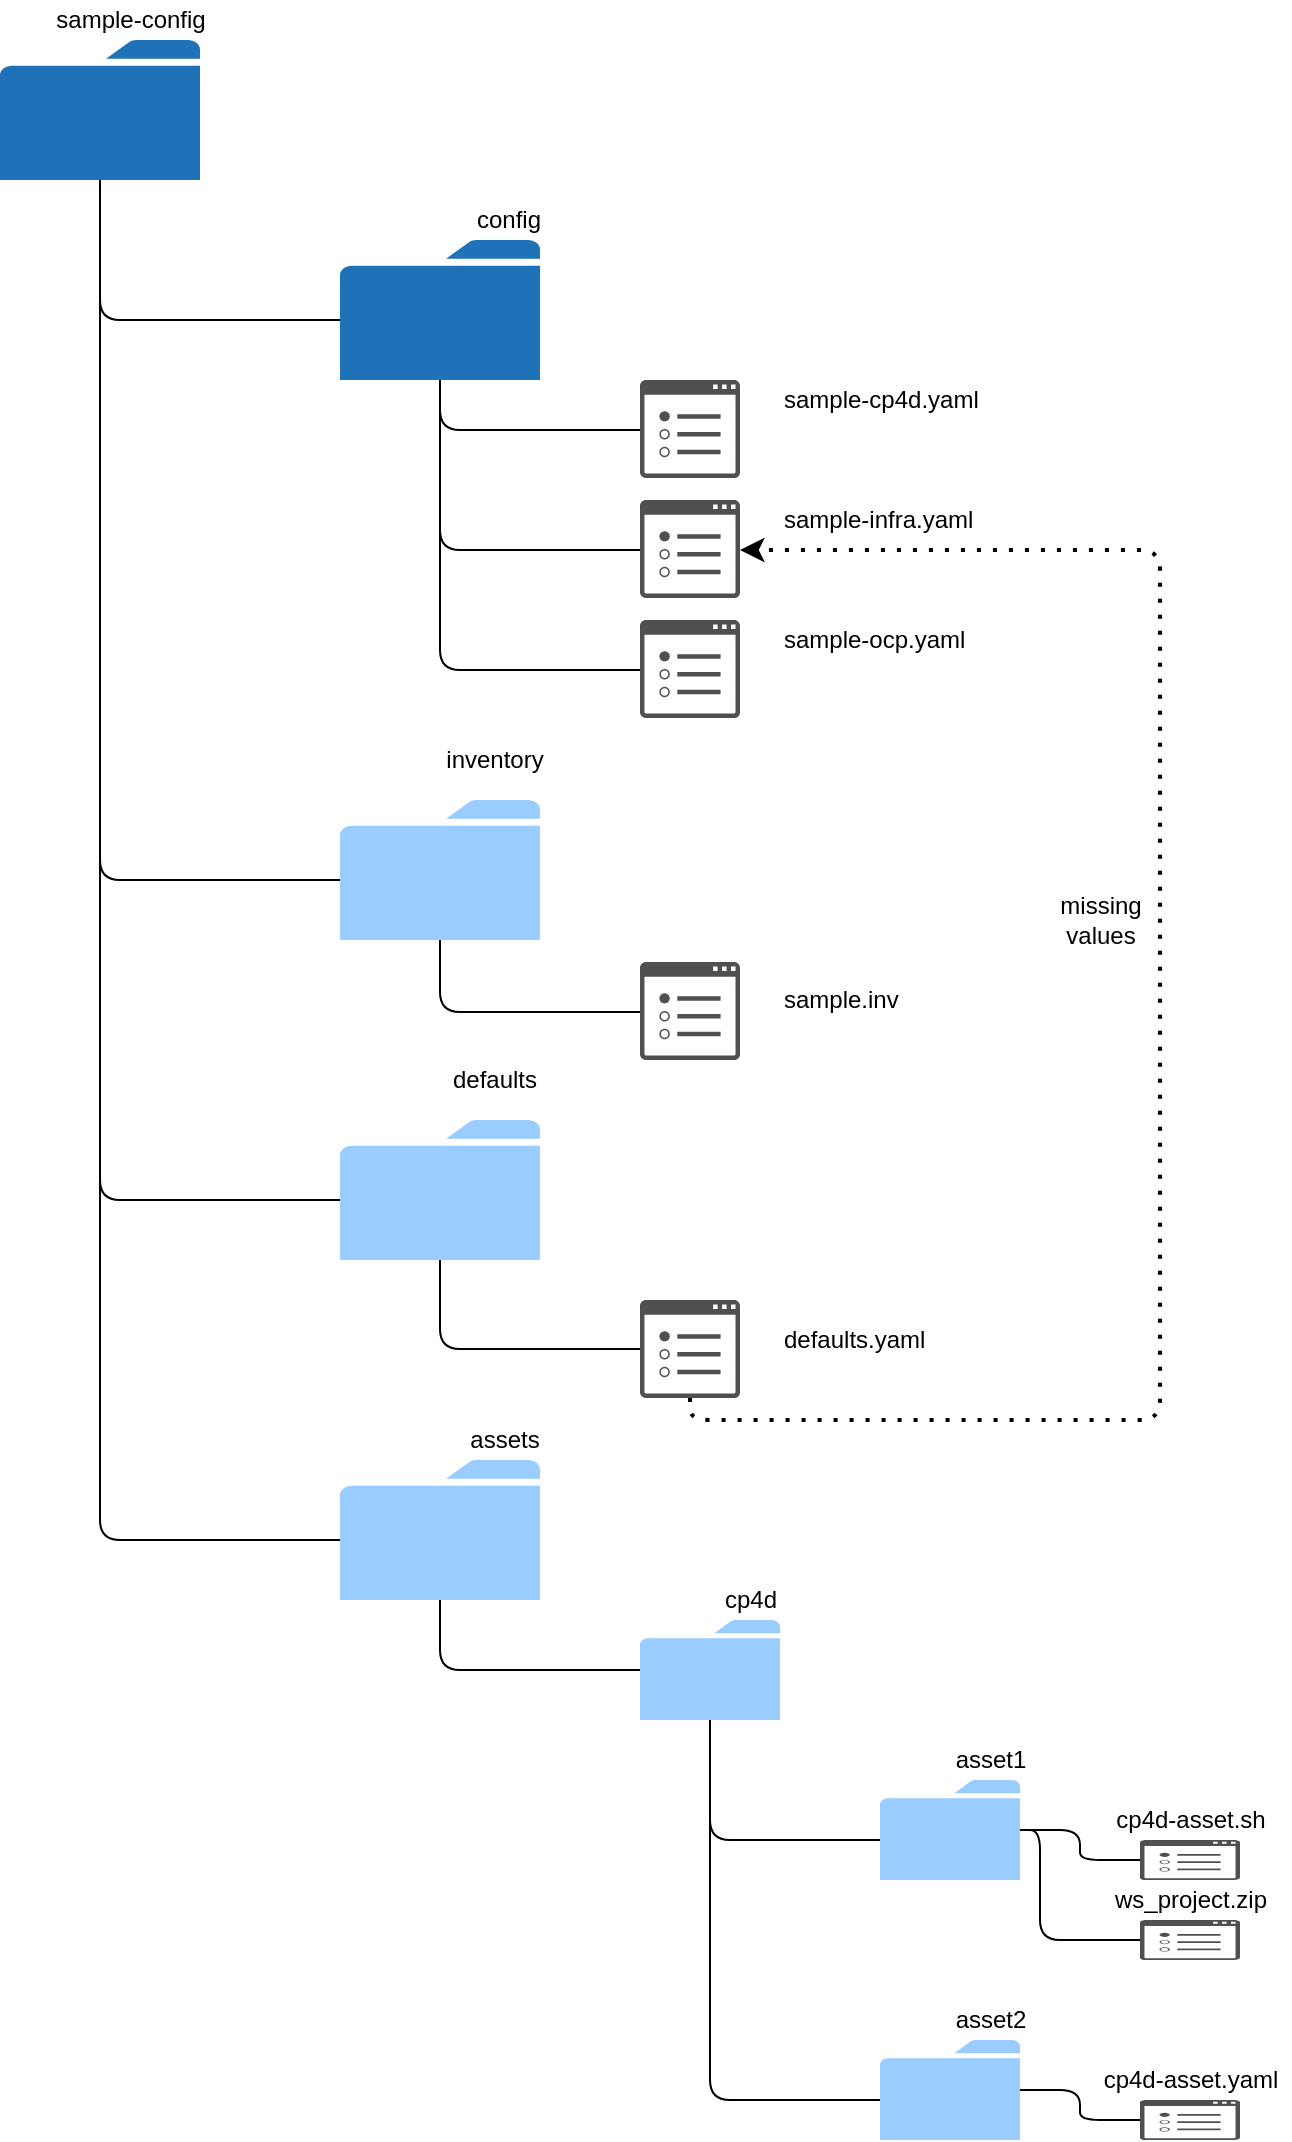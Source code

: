<mxfile version="15.8.7" type="device"><diagram id="QlCR2DnyMMZp9iBHJ9pp" name="Page-1"><mxGraphModel dx="1106" dy="892" grid="1" gridSize="10" guides="1" tooltips="1" connect="1" arrows="1" fold="1" page="1" pageScale="1" pageWidth="827" pageHeight="1169" math="0" shadow="0"><root><mxCell id="0"/><mxCell id="1" parent="0"/><mxCell id="cZeVNT-f6QpN3j4nD5KL-1" value="" style="sketch=0;pointerEvents=1;shadow=0;dashed=0;html=1;strokeColor=none;labelPosition=center;verticalLabelPosition=bottom;verticalAlign=top;outlineConnect=0;align=center;shape=mxgraph.office.concepts.folder;fillColor=#2072B8;" parent="1" vertex="1"><mxGeometry x="160" y="240" width="100" height="70" as="geometry"/></mxCell><mxCell id="cZeVNT-f6QpN3j4nD5KL-2" value="" style="sketch=0;pointerEvents=1;shadow=0;dashed=0;html=1;strokeColor=none;labelPosition=center;verticalLabelPosition=bottom;verticalAlign=top;outlineConnect=0;align=center;shape=mxgraph.office.concepts.folder;fillColor=#2072B8;" parent="1" vertex="1"><mxGeometry x="330" y="340" width="100" height="70" as="geometry"/></mxCell><mxCell id="cZeVNT-f6QpN3j4nD5KL-3" value="" style="sketch=0;pointerEvents=1;shadow=0;dashed=0;html=1;strokeColor=none;labelPosition=center;verticalLabelPosition=bottom;verticalAlign=top;outlineConnect=0;align=center;shape=mxgraph.office.concepts.folder;fillColor=#99CCFF;" parent="1" vertex="1"><mxGeometry x="330" y="780" width="100" height="70" as="geometry"/></mxCell><mxCell id="cZeVNT-f6QpN3j4nD5KL-4" value="" style="sketch=0;pointerEvents=1;shadow=0;dashed=0;html=1;strokeColor=none;labelPosition=center;verticalLabelPosition=bottom;verticalAlign=top;outlineConnect=0;align=center;shape=mxgraph.office.concepts.folder;fillColor=#99CCFF;" parent="1" vertex="1"><mxGeometry x="330" y="620" width="100" height="70" as="geometry"/></mxCell><mxCell id="cZeVNT-f6QpN3j4nD5KL-5" value="" style="sketch=0;pointerEvents=1;shadow=0;dashed=0;html=1;strokeColor=none;fillColor=#505050;labelPosition=center;verticalLabelPosition=bottom;verticalAlign=top;outlineConnect=0;align=center;shape=mxgraph.office.concepts.properties;" parent="1" vertex="1"><mxGeometry x="480" y="410" width="50" height="49" as="geometry"/></mxCell><mxCell id="cZeVNT-f6QpN3j4nD5KL-6" value="" style="sketch=0;pointerEvents=1;shadow=0;dashed=0;html=1;strokeColor=none;fillColor=#505050;labelPosition=center;verticalLabelPosition=bottom;verticalAlign=top;outlineConnect=0;align=center;shape=mxgraph.office.concepts.properties;" parent="1" vertex="1"><mxGeometry x="480" y="470" width="50" height="49" as="geometry"/></mxCell><mxCell id="cZeVNT-f6QpN3j4nD5KL-7" value="" style="sketch=0;pointerEvents=1;shadow=0;dashed=0;html=1;strokeColor=none;fillColor=#505050;labelPosition=center;verticalLabelPosition=bottom;verticalAlign=top;outlineConnect=0;align=center;shape=mxgraph.office.concepts.properties;" parent="1" vertex="1"><mxGeometry x="480" y="530" width="50" height="49" as="geometry"/></mxCell><mxCell id="cZeVNT-f6QpN3j4nD5KL-8" value="" style="sketch=0;pointerEvents=1;shadow=0;dashed=0;html=1;strokeColor=none;fillColor=#505050;labelPosition=center;verticalLabelPosition=bottom;verticalAlign=top;outlineConnect=0;align=center;shape=mxgraph.office.concepts.properties;" parent="1" vertex="1"><mxGeometry x="480" y="701" width="50" height="49" as="geometry"/></mxCell><mxCell id="cZeVNT-f6QpN3j4nD5KL-9" value="" style="sketch=0;pointerEvents=1;shadow=0;dashed=0;html=1;strokeColor=none;fillColor=#505050;labelPosition=center;verticalLabelPosition=bottom;verticalAlign=top;outlineConnect=0;align=center;shape=mxgraph.office.concepts.properties;" parent="1" vertex="1"><mxGeometry x="480" y="870" width="50" height="49" as="geometry"/></mxCell><mxCell id="cZeVNT-f6QpN3j4nD5KL-10" value="sample-cp4d.yaml" style="text;html=1;align=left;verticalAlign=middle;resizable=0;points=[];autosize=1;strokeColor=none;fillColor=none;" parent="1" vertex="1"><mxGeometry x="550" y="410" width="110" height="20" as="geometry"/></mxCell><mxCell id="cZeVNT-f6QpN3j4nD5KL-11" value="sample-infra.yaml" style="text;html=1;align=left;verticalAlign=middle;resizable=0;points=[];autosize=1;strokeColor=none;fillColor=none;" parent="1" vertex="1"><mxGeometry x="550" y="470" width="110" height="20" as="geometry"/></mxCell><mxCell id="cZeVNT-f6QpN3j4nD5KL-12" value="sample-ocp.yaml" style="text;html=1;align=left;verticalAlign=middle;resizable=0;points=[];autosize=1;strokeColor=none;fillColor=none;" parent="1" vertex="1"><mxGeometry x="550" y="530" width="110" height="20" as="geometry"/></mxCell><mxCell id="cZeVNT-f6QpN3j4nD5KL-13" value="defaults.yaml" style="text;html=1;align=left;verticalAlign=middle;resizable=0;points=[];autosize=1;strokeColor=none;fillColor=none;" parent="1" vertex="1"><mxGeometry x="550" y="880" width="90" height="20" as="geometry"/></mxCell><mxCell id="cZeVNT-f6QpN3j4nD5KL-14" value="sample.inv" style="text;html=1;align=left;verticalAlign=middle;resizable=0;points=[];autosize=1;strokeColor=none;fillColor=none;" parent="1" vertex="1"><mxGeometry x="550" y="710" width="70" height="20" as="geometry"/></mxCell><mxCell id="cZeVNT-f6QpN3j4nD5KL-32" value="" style="endArrow=none;html=1;edgeStyle=orthogonalEdgeStyle;" parent="1" source="cZeVNT-f6QpN3j4nD5KL-1" target="cZeVNT-f6QpN3j4nD5KL-4" edge="1"><mxGeometry width="50" height="50" relative="1" as="geometry"><mxPoint x="160" y="390" as="sourcePoint"/><mxPoint x="240" y="450" as="targetPoint"/><Array as="points"><mxPoint x="210" y="660"/></Array></mxGeometry></mxCell><mxCell id="cZeVNT-f6QpN3j4nD5KL-33" value="" style="endArrow=none;html=1;edgeStyle=orthogonalEdgeStyle;" parent="1" target="cZeVNT-f6QpN3j4nD5KL-2" edge="1"><mxGeometry width="50" height="50" relative="1" as="geometry"><mxPoint x="210" y="310" as="sourcePoint"/><mxPoint x="340" y="645" as="targetPoint"/><Array as="points"><mxPoint x="210" y="380"/></Array></mxGeometry></mxCell><mxCell id="cZeVNT-f6QpN3j4nD5KL-34" value="" style="endArrow=none;html=1;edgeStyle=orthogonalEdgeStyle;" parent="1" source="cZeVNT-f6QpN3j4nD5KL-1" target="cZeVNT-f6QpN3j4nD5KL-3" edge="1"><mxGeometry width="50" height="50" relative="1" as="geometry"><mxPoint x="220" y="320" as="sourcePoint"/><mxPoint x="340" y="390" as="targetPoint"/><Array as="points"><mxPoint x="210" y="820"/></Array></mxGeometry></mxCell><mxCell id="cZeVNT-f6QpN3j4nD5KL-35" value="" style="endArrow=classic;dashed=1;html=1;dashPattern=1 3;strokeWidth=2;edgeStyle=orthogonalEdgeStyle;" parent="1" source="cZeVNT-f6QpN3j4nD5KL-9" target="cZeVNT-f6QpN3j4nD5KL-6" edge="1"><mxGeometry width="50" height="50" relative="1" as="geometry"><mxPoint x="660" y="730" as="sourcePoint"/><mxPoint x="710" y="680" as="targetPoint"/><Array as="points"><mxPoint x="505" y="930"/><mxPoint x="740" y="930"/><mxPoint x="740" y="495"/></Array></mxGeometry></mxCell><mxCell id="cZeVNT-f6QpN3j4nD5KL-37" value="" style="endArrow=none;html=1;edgeStyle=orthogonalEdgeStyle;" parent="1" source="cZeVNT-f6QpN3j4nD5KL-2" target="cZeVNT-f6QpN3j4nD5KL-5" edge="1"><mxGeometry width="50" height="50" relative="1" as="geometry"><mxPoint x="220" y="320" as="sourcePoint"/><mxPoint x="340" y="390" as="targetPoint"/><Array as="points"><mxPoint x="380" y="435"/></Array></mxGeometry></mxCell><mxCell id="cZeVNT-f6QpN3j4nD5KL-38" value="" style="endArrow=none;html=1;edgeStyle=orthogonalEdgeStyle;" parent="1" source="cZeVNT-f6QpN3j4nD5KL-2" target="cZeVNT-f6QpN3j4nD5KL-6" edge="1"><mxGeometry width="50" height="50" relative="1" as="geometry"><mxPoint x="390" y="420" as="sourcePoint"/><mxPoint x="490" y="445" as="targetPoint"/><Array as="points"><mxPoint x="380" y="495"/></Array></mxGeometry></mxCell><mxCell id="cZeVNT-f6QpN3j4nD5KL-39" value="" style="endArrow=none;html=1;edgeStyle=orthogonalEdgeStyle;" parent="1" source="cZeVNT-f6QpN3j4nD5KL-2" target="cZeVNT-f6QpN3j4nD5KL-7" edge="1"><mxGeometry width="50" height="50" relative="1" as="geometry"><mxPoint x="390" y="420" as="sourcePoint"/><mxPoint x="490" y="505" as="targetPoint"/><Array as="points"><mxPoint x="380" y="555"/></Array></mxGeometry></mxCell><mxCell id="cZeVNT-f6QpN3j4nD5KL-40" value="" style="endArrow=none;html=1;edgeStyle=orthogonalEdgeStyle;" parent="1" source="cZeVNT-f6QpN3j4nD5KL-4" target="cZeVNT-f6QpN3j4nD5KL-8" edge="1"><mxGeometry width="50" height="50" relative="1" as="geometry"><mxPoint x="440" y="660" as="sourcePoint"/><mxPoint x="480" y="692.5" as="targetPoint"/><Array as="points"><mxPoint x="380" y="726"/></Array></mxGeometry></mxCell><mxCell id="cZeVNT-f6QpN3j4nD5KL-41" value="" style="endArrow=none;html=1;edgeStyle=orthogonalEdgeStyle;" parent="1" source="cZeVNT-f6QpN3j4nD5KL-9" target="cZeVNT-f6QpN3j4nD5KL-3" edge="1"><mxGeometry width="50" height="50" relative="1" as="geometry"><mxPoint x="380" y="830" as="sourcePoint"/><mxPoint x="310" y="690" as="targetPoint"/><Array as="points"/></mxGeometry></mxCell><mxCell id="cZeVNT-f6QpN3j4nD5KL-42" value="config" style="text;html=1;resizable=0;autosize=1;align=center;verticalAlign=middle;points=[];fillColor=none;strokeColor=none;rounded=0;" parent="1" vertex="1"><mxGeometry x="389" y="320" width="50" height="20" as="geometry"/></mxCell><mxCell id="cZeVNT-f6QpN3j4nD5KL-43" value="defaults" style="text;html=1;resizable=0;autosize=1;align=center;verticalAlign=middle;points=[];fillColor=none;strokeColor=none;rounded=0;" parent="1" vertex="1"><mxGeometry x="377" y="750" width="60" height="20" as="geometry"/></mxCell><mxCell id="cZeVNT-f6QpN3j4nD5KL-44" value="inventory" style="text;html=1;resizable=0;autosize=1;align=center;verticalAlign=middle;points=[];fillColor=none;strokeColor=none;rounded=0;" parent="1" vertex="1"><mxGeometry x="377" y="590" width="60" height="20" as="geometry"/></mxCell><mxCell id="cZeVNT-f6QpN3j4nD5KL-45" value="sample-config" style="text;html=1;resizable=0;autosize=1;align=center;verticalAlign=middle;points=[];fillColor=none;strokeColor=none;rounded=0;" parent="1" vertex="1"><mxGeometry x="180" y="220" width="90" height="20" as="geometry"/></mxCell><mxCell id="aEtBSt7Dq3tBHTkHoR6Y-1" value="" style="sketch=0;pointerEvents=1;shadow=0;dashed=0;html=1;strokeColor=none;labelPosition=center;verticalLabelPosition=bottom;verticalAlign=top;outlineConnect=0;align=center;shape=mxgraph.office.concepts.folder;fillColor=#99CCFF;" parent="1" vertex="1"><mxGeometry x="330" y="950" width="100" height="70" as="geometry"/></mxCell><mxCell id="aEtBSt7Dq3tBHTkHoR6Y-2" value="" style="endArrow=none;html=1;edgeStyle=orthogonalEdgeStyle;" parent="1" source="cZeVNT-f6QpN3j4nD5KL-1" target="aEtBSt7Dq3tBHTkHoR6Y-1" edge="1"><mxGeometry width="50" height="50" relative="1" as="geometry"><mxPoint x="220" y="320" as="sourcePoint"/><mxPoint x="340" y="810" as="targetPoint"/><Array as="points"><mxPoint x="210" y="990"/></Array></mxGeometry></mxCell><mxCell id="aEtBSt7Dq3tBHTkHoR6Y-3" value="assets" style="text;html=1;resizable=0;autosize=1;align=center;verticalAlign=middle;points=[];fillColor=none;strokeColor=none;rounded=0;" parent="1" vertex="1"><mxGeometry x="387" y="930" width="50" height="20" as="geometry"/></mxCell><mxCell id="aEtBSt7Dq3tBHTkHoR6Y-4" value="" style="sketch=0;pointerEvents=1;shadow=0;dashed=0;html=1;strokeColor=none;labelPosition=center;verticalLabelPosition=bottom;verticalAlign=top;outlineConnect=0;align=center;shape=mxgraph.office.concepts.folder;fillColor=#99CCFF;" parent="1" vertex="1"><mxGeometry x="480" y="1030" width="70" height="50" as="geometry"/></mxCell><mxCell id="aEtBSt7Dq3tBHTkHoR6Y-5" value="cp4d" style="text;html=1;resizable=0;autosize=1;align=center;verticalAlign=middle;points=[];fillColor=none;strokeColor=none;rounded=0;" parent="1" vertex="1"><mxGeometry x="515" y="1010" width="40" height="20" as="geometry"/></mxCell><mxCell id="aEtBSt7Dq3tBHTkHoR6Y-6" value="" style="sketch=0;pointerEvents=1;shadow=0;dashed=0;html=1;strokeColor=none;labelPosition=center;verticalLabelPosition=bottom;verticalAlign=top;outlineConnect=0;align=center;shape=mxgraph.office.concepts.folder;fillColor=#99CCFF;" parent="1" vertex="1"><mxGeometry x="600" y="1110" width="70" height="50" as="geometry"/></mxCell><mxCell id="aEtBSt7Dq3tBHTkHoR6Y-8" value="" style="sketch=0;pointerEvents=1;shadow=0;dashed=0;html=1;strokeColor=none;labelPosition=center;verticalLabelPosition=bottom;verticalAlign=top;outlineConnect=0;align=center;shape=mxgraph.office.concepts.folder;fillColor=#99CCFF;" parent="1" vertex="1"><mxGeometry x="600" y="1240" width="70" height="50" as="geometry"/></mxCell><mxCell id="aEtBSt7Dq3tBHTkHoR6Y-9" value="asset1" style="text;html=1;resizable=0;autosize=1;align=center;verticalAlign=middle;points=[];fillColor=none;strokeColor=none;rounded=0;" parent="1" vertex="1"><mxGeometry x="630" y="1090" width="50" height="20" as="geometry"/></mxCell><mxCell id="aEtBSt7Dq3tBHTkHoR6Y-10" value="asset2" style="text;html=1;resizable=0;autosize=1;align=center;verticalAlign=middle;points=[];fillColor=none;strokeColor=none;rounded=0;" parent="1" vertex="1"><mxGeometry x="630" y="1220" width="50" height="20" as="geometry"/></mxCell><mxCell id="aEtBSt7Dq3tBHTkHoR6Y-11" value="" style="sketch=0;pointerEvents=1;shadow=0;dashed=0;html=1;strokeColor=none;fillColor=#505050;labelPosition=center;verticalLabelPosition=bottom;verticalAlign=top;outlineConnect=0;align=center;shape=mxgraph.office.concepts.properties;" parent="1" vertex="1"><mxGeometry x="730" y="1140" width="50" height="20" as="geometry"/></mxCell><mxCell id="aEtBSt7Dq3tBHTkHoR6Y-12" value="" style="sketch=0;pointerEvents=1;shadow=0;dashed=0;html=1;strokeColor=none;fillColor=#505050;labelPosition=center;verticalLabelPosition=bottom;verticalAlign=top;outlineConnect=0;align=center;shape=mxgraph.office.concepts.properties;" parent="1" vertex="1"><mxGeometry x="730" y="1270" width="50" height="20" as="geometry"/></mxCell><mxCell id="aEtBSt7Dq3tBHTkHoR6Y-13" value="cp4d-asset.sh" style="text;html=1;resizable=0;autosize=1;align=center;verticalAlign=middle;points=[];fillColor=none;strokeColor=none;rounded=0;" parent="1" vertex="1"><mxGeometry x="710" y="1120" width="90" height="20" as="geometry"/></mxCell><mxCell id="aEtBSt7Dq3tBHTkHoR6Y-14" value="cp4d-asset.yaml" style="text;html=1;resizable=0;autosize=1;align=center;verticalAlign=middle;points=[];fillColor=none;strokeColor=none;rounded=0;" parent="1" vertex="1"><mxGeometry x="705" y="1250" width="100" height="20" as="geometry"/></mxCell><mxCell id="aEtBSt7Dq3tBHTkHoR6Y-15" value="" style="endArrow=none;html=1;edgeStyle=orthogonalEdgeStyle;" parent="1" source="aEtBSt7Dq3tBHTkHoR6Y-1" target="aEtBSt7Dq3tBHTkHoR6Y-4" edge="1"><mxGeometry width="50" height="50" relative="1" as="geometry"><mxPoint x="380" y="1030" as="sourcePoint"/><mxPoint x="460" y="1070" as="targetPoint"/><Array as="points"><mxPoint x="380" y="1055"/></Array></mxGeometry></mxCell><mxCell id="aEtBSt7Dq3tBHTkHoR6Y-17" value="" style="endArrow=none;html=1;edgeStyle=orthogonalEdgeStyle;" parent="1" source="aEtBSt7Dq3tBHTkHoR6Y-4" target="aEtBSt7Dq3tBHTkHoR6Y-6" edge="1"><mxGeometry width="50" height="50" relative="1" as="geometry"><mxPoint x="430" y="1125" as="sourcePoint"/><mxPoint x="530" y="1160" as="targetPoint"/><Array as="points"><mxPoint x="515" y="1140"/></Array></mxGeometry></mxCell><mxCell id="aEtBSt7Dq3tBHTkHoR6Y-18" value="" style="endArrow=none;html=1;edgeStyle=orthogonalEdgeStyle;" parent="1" source="aEtBSt7Dq3tBHTkHoR6Y-4" target="aEtBSt7Dq3tBHTkHoR6Y-8" edge="1"><mxGeometry width="50" height="50" relative="1" as="geometry"><mxPoint x="525" y="1090" as="sourcePoint"/><mxPoint x="610" y="1150" as="targetPoint"/><Array as="points"><mxPoint x="515" y="1270"/></Array></mxGeometry></mxCell><mxCell id="aEtBSt7Dq3tBHTkHoR6Y-19" value="" style="endArrow=none;html=1;edgeStyle=orthogonalEdgeStyle;" parent="1" source="aEtBSt7Dq3tBHTkHoR6Y-6" target="aEtBSt7Dq3tBHTkHoR6Y-11" edge="1"><mxGeometry width="50" height="50" relative="1" as="geometry"><mxPoint x="525" y="1090" as="sourcePoint"/><mxPoint x="610" y="1150" as="targetPoint"/><Array as="points"/></mxGeometry></mxCell><mxCell id="aEtBSt7Dq3tBHTkHoR6Y-20" value="" style="endArrow=none;html=1;edgeStyle=orthogonalEdgeStyle;" parent="1" source="aEtBSt7Dq3tBHTkHoR6Y-8" target="aEtBSt7Dq3tBHTkHoR6Y-12" edge="1"><mxGeometry width="50" height="50" relative="1" as="geometry"><mxPoint x="680" y="1200" as="sourcePoint"/><mxPoint x="740" y="1186" as="targetPoint"/><Array as="points"/></mxGeometry></mxCell><mxCell id="aEtBSt7Dq3tBHTkHoR6Y-22" value="" style="sketch=0;pointerEvents=1;shadow=0;dashed=0;html=1;strokeColor=none;fillColor=#505050;labelPosition=center;verticalLabelPosition=bottom;verticalAlign=top;outlineConnect=0;align=center;shape=mxgraph.office.concepts.properties;" parent="1" vertex="1"><mxGeometry x="730" y="1180" width="50" height="20" as="geometry"/></mxCell><mxCell id="aEtBSt7Dq3tBHTkHoR6Y-23" value="ws_project.zip" style="text;html=1;resizable=0;autosize=1;align=center;verticalAlign=middle;points=[];fillColor=none;strokeColor=none;rounded=0;" parent="1" vertex="1"><mxGeometry x="710" y="1160" width="90" height="20" as="geometry"/></mxCell><mxCell id="aEtBSt7Dq3tBHTkHoR6Y-24" value="" style="endArrow=none;html=1;edgeStyle=orthogonalEdgeStyle;" parent="1" source="aEtBSt7Dq3tBHTkHoR6Y-6" target="aEtBSt7Dq3tBHTkHoR6Y-22" edge="1"><mxGeometry width="50" height="50" relative="1" as="geometry"><mxPoint x="680" y="1135" as="sourcePoint"/><mxPoint x="740" y="1160" as="targetPoint"/><Array as="points"><mxPoint x="680" y="1135"/><mxPoint x="680" y="1190"/></Array></mxGeometry></mxCell><mxCell id="2" value="missing&lt;br&gt;values" style="text;html=1;resizable=0;autosize=1;align=center;verticalAlign=middle;points=[];fillColor=none;strokeColor=none;rounded=0;" parent="1" vertex="1"><mxGeometry x="680" y="665" width="60" height="30" as="geometry"/></mxCell></root></mxGraphModel></diagram></mxfile>